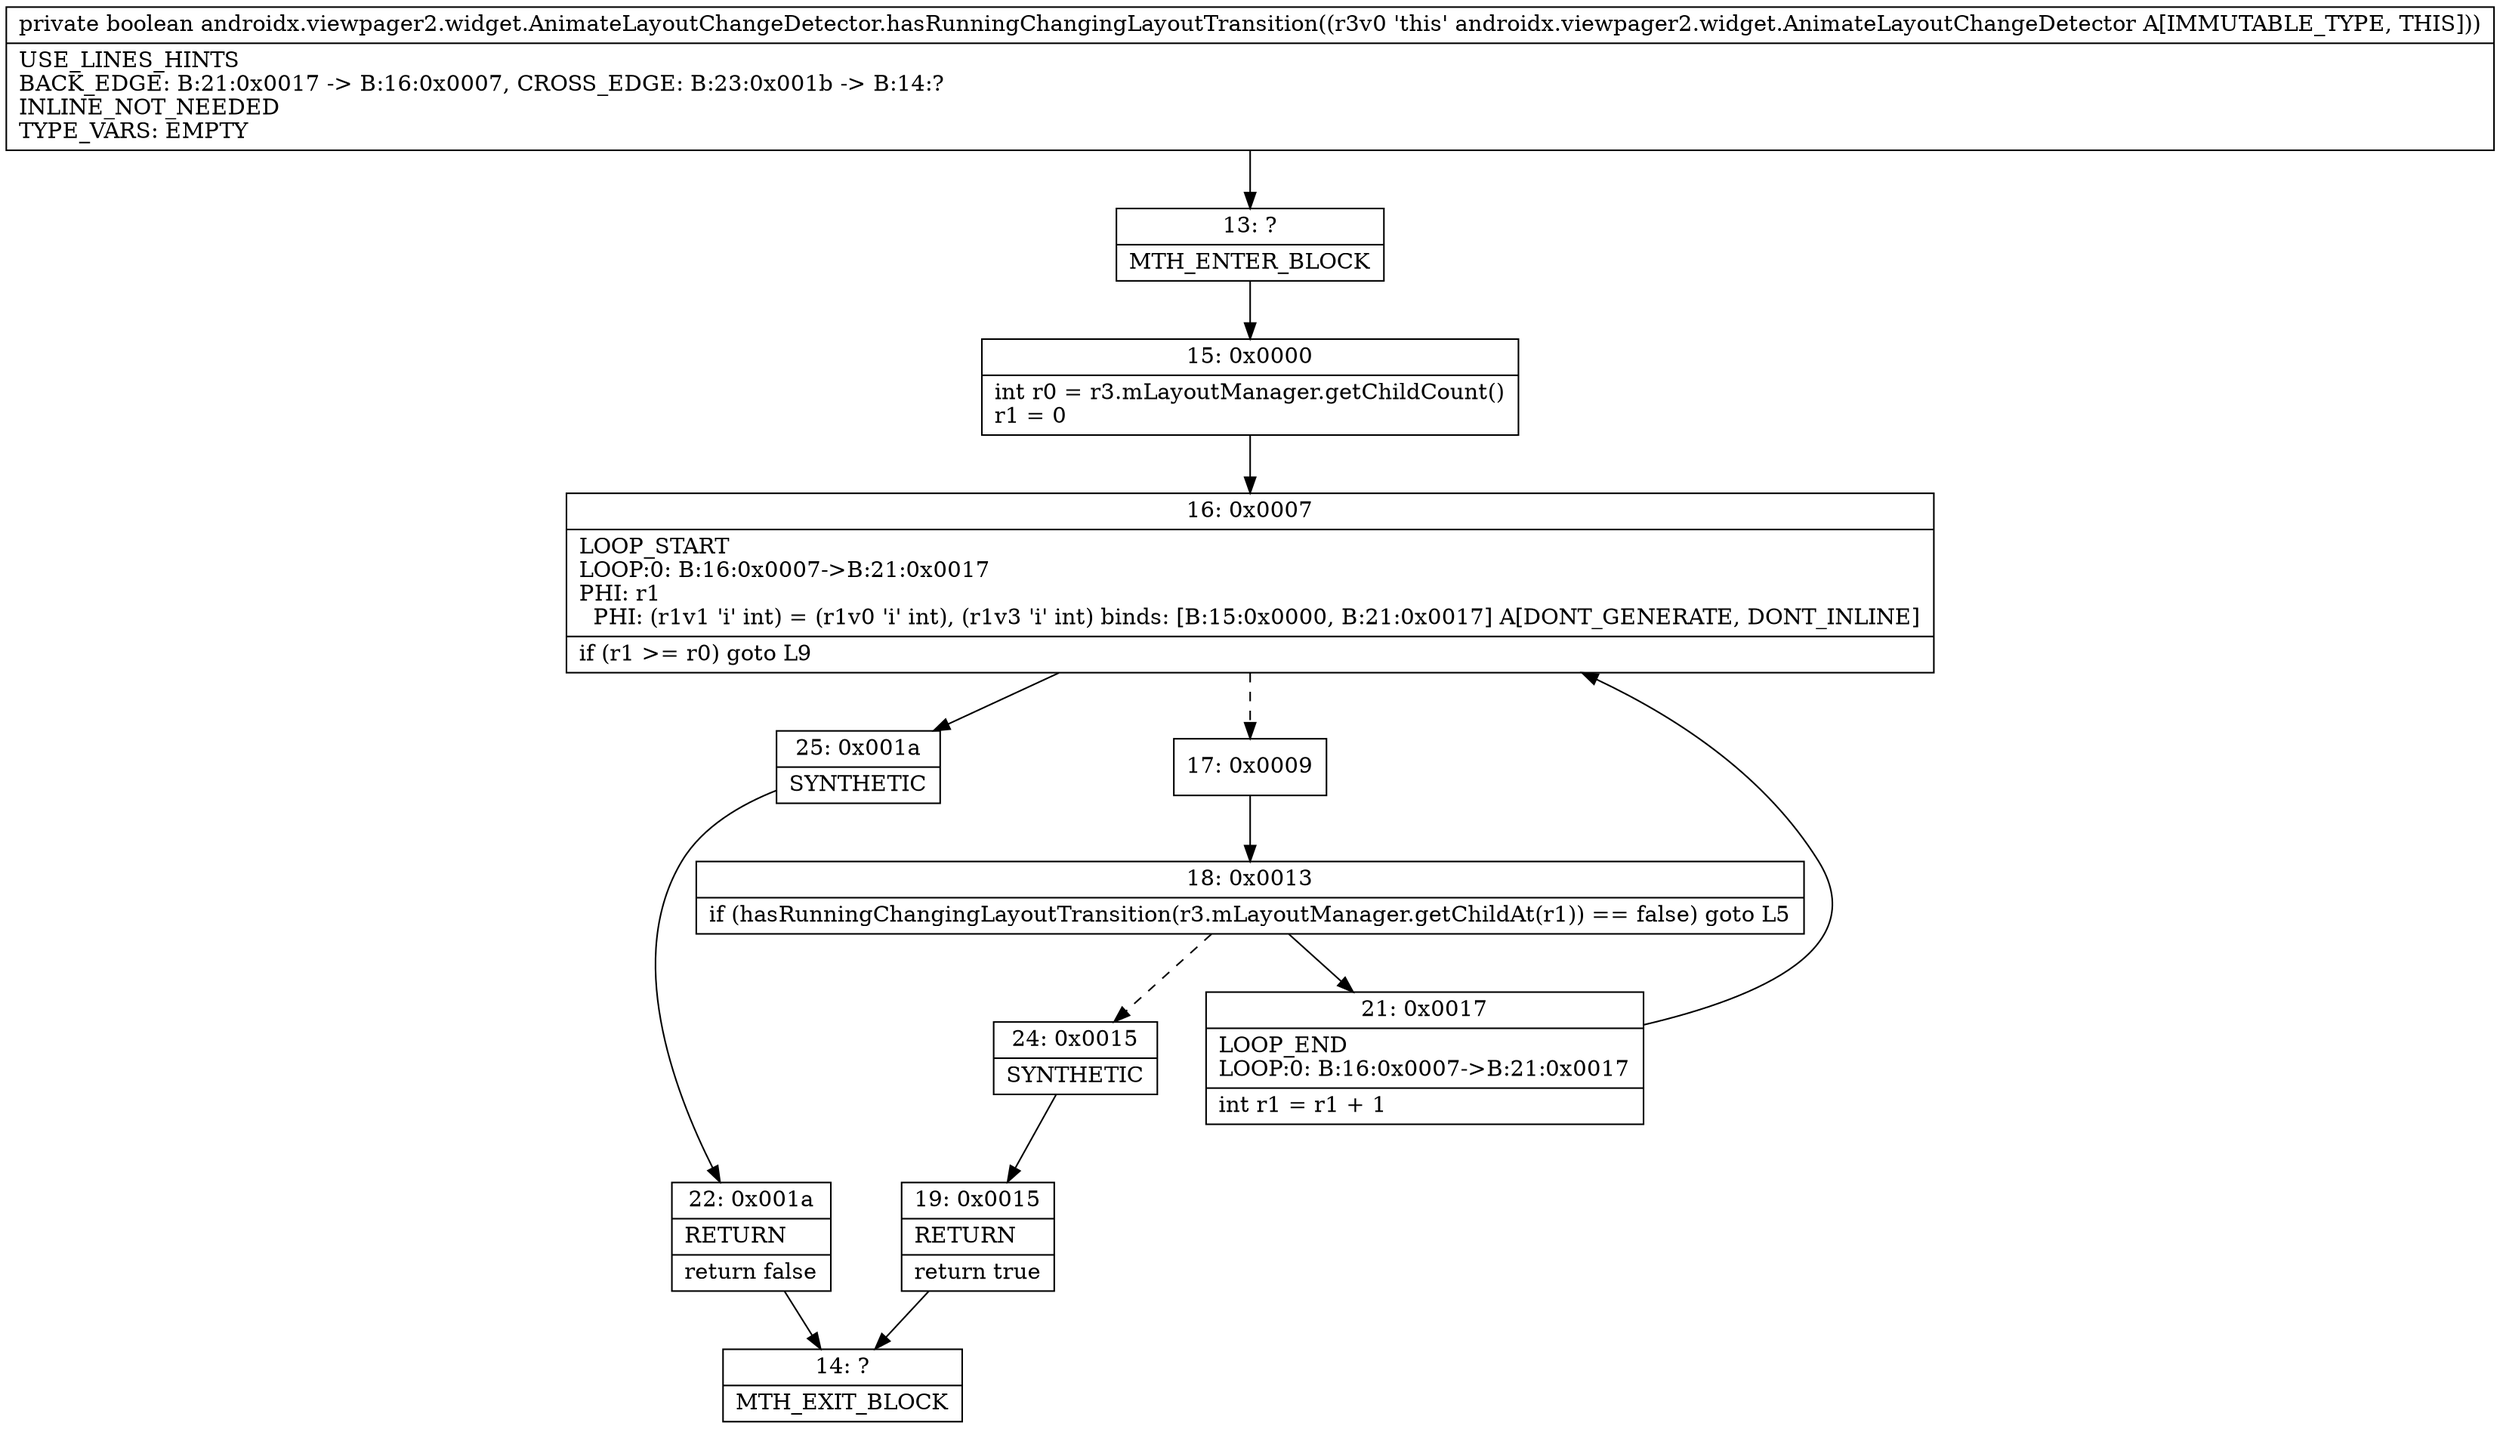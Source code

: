 digraph "CFG forandroidx.viewpager2.widget.AnimateLayoutChangeDetector.hasRunningChangingLayoutTransition()Z" {
Node_13 [shape=record,label="{13\:\ ?|MTH_ENTER_BLOCK\l}"];
Node_15 [shape=record,label="{15\:\ 0x0000|int r0 = r3.mLayoutManager.getChildCount()\lr1 = 0\l}"];
Node_16 [shape=record,label="{16\:\ 0x0007|LOOP_START\lLOOP:0: B:16:0x0007\-\>B:21:0x0017\lPHI: r1 \l  PHI: (r1v1 'i' int) = (r1v0 'i' int), (r1v3 'i' int) binds: [B:15:0x0000, B:21:0x0017] A[DONT_GENERATE, DONT_INLINE]\l|if (r1 \>= r0) goto L9\l}"];
Node_17 [shape=record,label="{17\:\ 0x0009}"];
Node_18 [shape=record,label="{18\:\ 0x0013|if (hasRunningChangingLayoutTransition(r3.mLayoutManager.getChildAt(r1)) == false) goto L5\l}"];
Node_21 [shape=record,label="{21\:\ 0x0017|LOOP_END\lLOOP:0: B:16:0x0007\-\>B:21:0x0017\l|int r1 = r1 + 1\l}"];
Node_24 [shape=record,label="{24\:\ 0x0015|SYNTHETIC\l}"];
Node_19 [shape=record,label="{19\:\ 0x0015|RETURN\l|return true\l}"];
Node_14 [shape=record,label="{14\:\ ?|MTH_EXIT_BLOCK\l}"];
Node_25 [shape=record,label="{25\:\ 0x001a|SYNTHETIC\l}"];
Node_22 [shape=record,label="{22\:\ 0x001a|RETURN\l|return false\l}"];
MethodNode[shape=record,label="{private boolean androidx.viewpager2.widget.AnimateLayoutChangeDetector.hasRunningChangingLayoutTransition((r3v0 'this' androidx.viewpager2.widget.AnimateLayoutChangeDetector A[IMMUTABLE_TYPE, THIS]))  | USE_LINES_HINTS\lBACK_EDGE: B:21:0x0017 \-\> B:16:0x0007, CROSS_EDGE: B:23:0x001b \-\> B:14:?\lINLINE_NOT_NEEDED\lTYPE_VARS: EMPTY\l}"];
MethodNode -> Node_13;Node_13 -> Node_15;
Node_15 -> Node_16;
Node_16 -> Node_17[style=dashed];
Node_16 -> Node_25;
Node_17 -> Node_18;
Node_18 -> Node_21;
Node_18 -> Node_24[style=dashed];
Node_21 -> Node_16;
Node_24 -> Node_19;
Node_19 -> Node_14;
Node_25 -> Node_22;
Node_22 -> Node_14;
}

